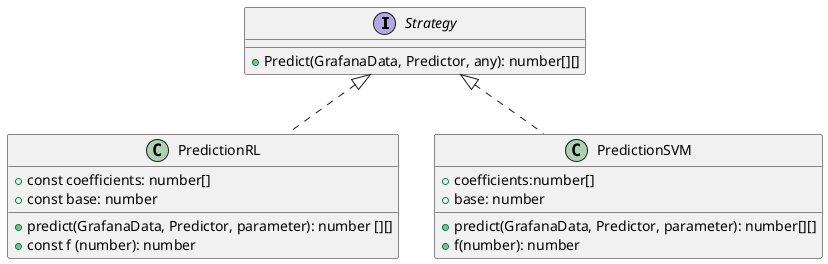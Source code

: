 @startuml


interface Strategy{
    + Predict(GrafanaData, Predictor, any): number[][]
}




class PredictionRL implements Strategy{
    + const coefficients: number[]
    + const base: number
    + predict(GrafanaData, Predictor, parameter): number [][]
    + const f (number): number
  
}

class PredictionSVM implements Strategy{
    + predict(GrafanaData, Predictor, parameter): number[][]
    + coefficients:number[]
    + base: number
    + f(number): number
}



@enduml